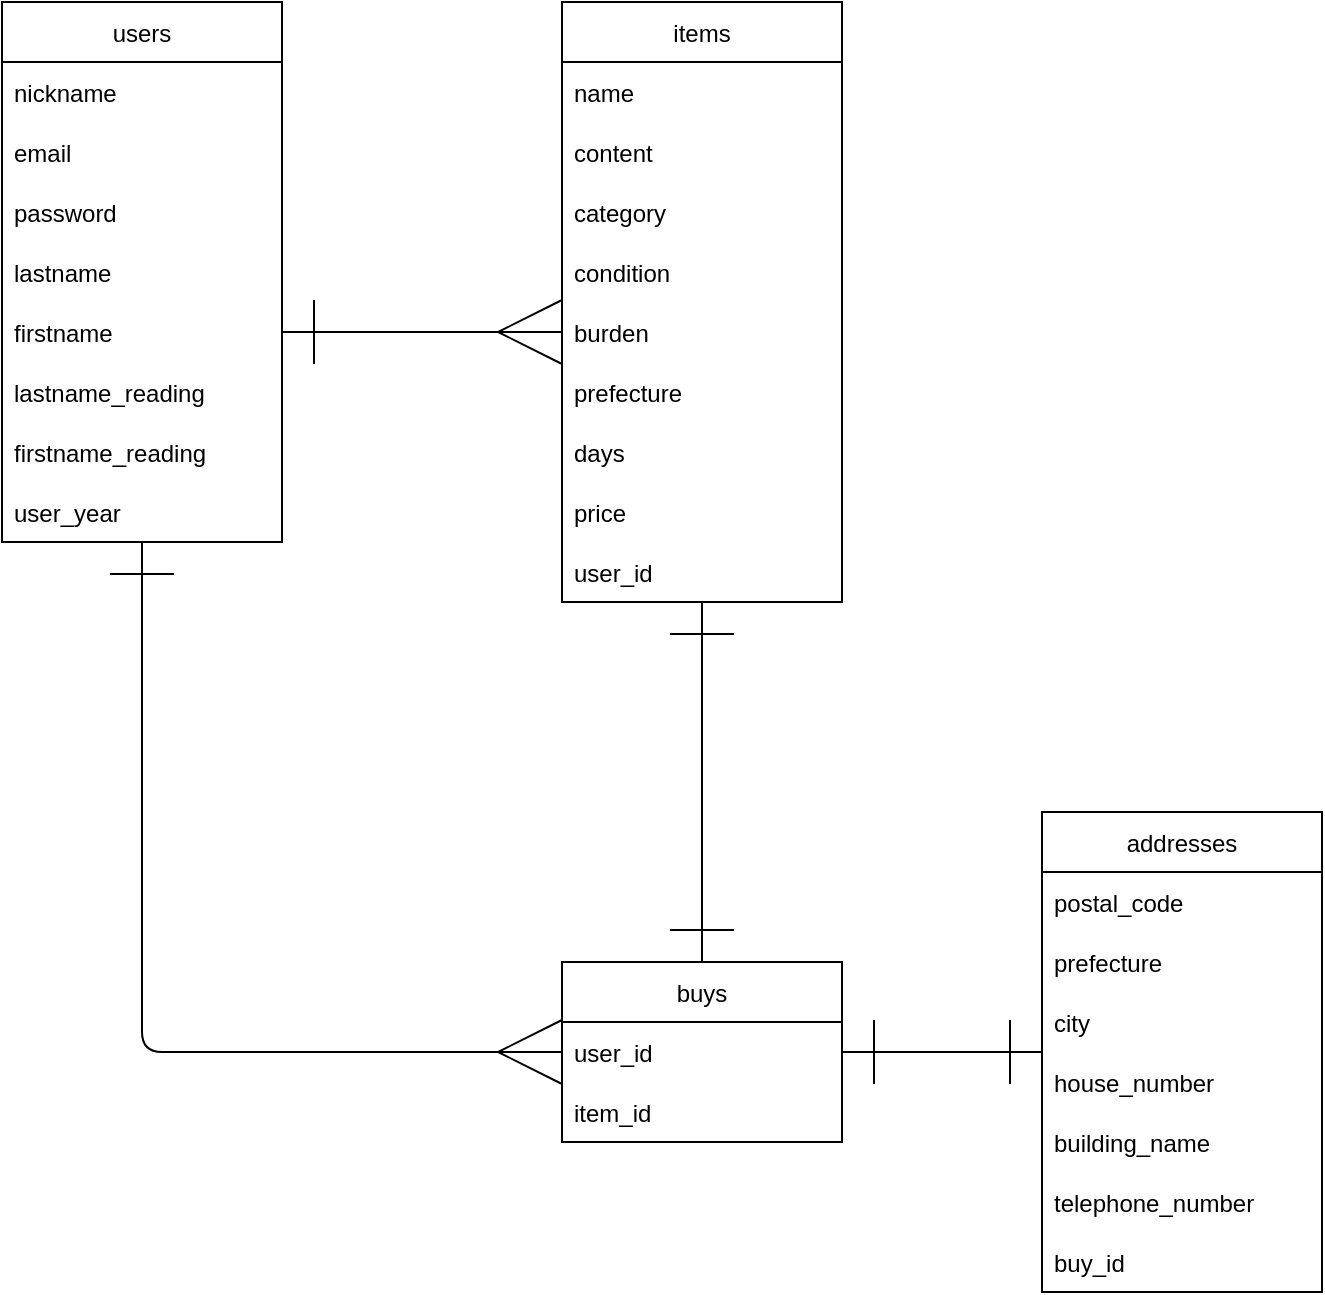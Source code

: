 <mxfile>
    <diagram id="JfenzSP4lyXiF8-6HFQ9" name="ページ1">
        <mxGraphModel dx="968" dy="830" grid="1" gridSize="10" guides="1" tooltips="1" connect="1" arrows="1" fold="1" page="1" pageScale="1" pageWidth="827" pageHeight="1169" math="0" shadow="0">
            <root>
                <mxCell id="0"/>
                <mxCell id="1" parent="0"/>
                <mxCell id="60" style="edgeStyle=orthogonalEdgeStyle;jumpSize=10;html=1;entryX=0;entryY=0.5;entryDx=0;entryDy=0;startArrow=ERone;startFill=0;endArrow=ERmany;endFill=0;startSize=30;endSize=30;" edge="1" parent="1" source="4" target="29">
                    <mxGeometry relative="1" as="geometry"/>
                </mxCell>
                <mxCell id="4" value="users" style="swimlane;fontStyle=0;childLayout=stackLayout;horizontal=1;startSize=30;horizontalStack=0;resizeParent=1;resizeParentMax=0;resizeLast=0;collapsible=1;marginBottom=0;" vertex="1" parent="1">
                    <mxGeometry x="120" y="50" width="140" height="270" as="geometry">
                        <mxRectangle x="30" y="170" width="60" height="30" as="alternateBounds"/>
                    </mxGeometry>
                </mxCell>
                <mxCell id="5" value="nickname" style="text;strokeColor=none;fillColor=none;align=left;verticalAlign=middle;spacingLeft=4;spacingRight=4;overflow=hidden;points=[[0,0.5],[1,0.5]];portConstraint=eastwest;rotatable=0;" vertex="1" parent="4">
                    <mxGeometry y="30" width="140" height="30" as="geometry"/>
                </mxCell>
                <mxCell id="6" value="email" style="text;strokeColor=none;fillColor=none;align=left;verticalAlign=middle;spacingLeft=4;spacingRight=4;overflow=hidden;points=[[0,0.5],[1,0.5]];portConstraint=eastwest;rotatable=0;" vertex="1" parent="4">
                    <mxGeometry y="60" width="140" height="30" as="geometry"/>
                </mxCell>
                <mxCell id="12" value="password" style="text;strokeColor=none;fillColor=none;align=left;verticalAlign=middle;spacingLeft=4;spacingRight=4;overflow=hidden;points=[[0,0.5],[1,0.5]];portConstraint=eastwest;rotatable=0;" vertex="1" parent="4">
                    <mxGeometry y="90" width="140" height="30" as="geometry"/>
                </mxCell>
                <mxCell id="13" value="lastname" style="text;strokeColor=none;fillColor=none;align=left;verticalAlign=middle;spacingLeft=4;spacingRight=4;overflow=hidden;points=[[0,0.5],[1,0.5]];portConstraint=eastwest;rotatable=0;" vertex="1" parent="4">
                    <mxGeometry y="120" width="140" height="30" as="geometry"/>
                </mxCell>
                <mxCell id="16" value="firstname" style="text;strokeColor=none;fillColor=none;align=left;verticalAlign=middle;spacingLeft=4;spacingRight=4;overflow=hidden;points=[[0,0.5],[1,0.5]];portConstraint=eastwest;rotatable=0;" vertex="1" parent="4">
                    <mxGeometry y="150" width="140" height="30" as="geometry"/>
                </mxCell>
                <mxCell id="15" value="lastname_reading" style="text;strokeColor=none;fillColor=none;align=left;verticalAlign=middle;spacingLeft=4;spacingRight=4;overflow=hidden;points=[[0,0.5],[1,0.5]];portConstraint=eastwest;rotatable=0;" vertex="1" parent="4">
                    <mxGeometry y="180" width="140" height="30" as="geometry"/>
                </mxCell>
                <mxCell id="17" value="firstname_reading" style="text;strokeColor=none;fillColor=none;align=left;verticalAlign=middle;spacingLeft=4;spacingRight=4;overflow=hidden;points=[[0,0.5],[1,0.5]];portConstraint=eastwest;rotatable=0;" vertex="1" parent="4">
                    <mxGeometry y="210" width="140" height="30" as="geometry"/>
                </mxCell>
                <mxCell id="18" value="user_year" style="text;strokeColor=none;fillColor=none;align=left;verticalAlign=middle;spacingLeft=4;spacingRight=4;overflow=hidden;points=[[0,0.5],[1,0.5]];portConstraint=eastwest;rotatable=0;" vertex="1" parent="4">
                    <mxGeometry y="240" width="140" height="30" as="geometry"/>
                </mxCell>
                <mxCell id="19" value="items" style="swimlane;fontStyle=0;childLayout=stackLayout;horizontal=1;startSize=30;horizontalStack=0;resizeParent=1;resizeParentMax=0;resizeLast=0;collapsible=1;marginBottom=0;" vertex="1" parent="1">
                    <mxGeometry x="400" y="50" width="140" height="300" as="geometry"/>
                </mxCell>
                <mxCell id="20" value="name" style="text;strokeColor=none;fillColor=none;align=left;verticalAlign=middle;spacingLeft=4;spacingRight=4;overflow=hidden;points=[[0,0.5],[1,0.5]];portConstraint=eastwest;rotatable=0;" vertex="1" parent="19">
                    <mxGeometry y="30" width="140" height="30" as="geometry"/>
                </mxCell>
                <mxCell id="21" value="content" style="text;strokeColor=none;fillColor=none;align=left;verticalAlign=middle;spacingLeft=4;spacingRight=4;overflow=hidden;points=[[0,0.5],[1,0.5]];portConstraint=eastwest;rotatable=0;" vertex="1" parent="19">
                    <mxGeometry y="60" width="140" height="30" as="geometry"/>
                </mxCell>
                <mxCell id="27" value="category" style="text;strokeColor=none;fillColor=none;align=left;verticalAlign=middle;spacingLeft=4;spacingRight=4;overflow=hidden;points=[[0,0.5],[1,0.5]];portConstraint=eastwest;rotatable=0;" vertex="1" parent="19">
                    <mxGeometry y="90" width="140" height="30" as="geometry"/>
                </mxCell>
                <mxCell id="26" value="condition" style="text;strokeColor=none;fillColor=none;align=left;verticalAlign=middle;spacingLeft=4;spacingRight=4;overflow=hidden;points=[[0,0.5],[1,0.5]];portConstraint=eastwest;rotatable=0;" vertex="1" parent="19">
                    <mxGeometry y="120" width="140" height="30" as="geometry"/>
                </mxCell>
                <mxCell id="22" value="burden" style="text;strokeColor=none;fillColor=none;align=left;verticalAlign=middle;spacingLeft=4;spacingRight=4;overflow=hidden;points=[[0,0.5],[1,0.5]];portConstraint=eastwest;rotatable=0;" vertex="1" parent="19">
                    <mxGeometry y="150" width="140" height="30" as="geometry"/>
                </mxCell>
                <mxCell id="23" value="prefecture" style="text;strokeColor=none;fillColor=none;align=left;verticalAlign=middle;spacingLeft=4;spacingRight=4;overflow=hidden;points=[[0,0.5],[1,0.5]];portConstraint=eastwest;rotatable=0;" vertex="1" parent="19">
                    <mxGeometry y="180" width="140" height="30" as="geometry"/>
                </mxCell>
                <mxCell id="24" value="days" style="text;strokeColor=none;fillColor=none;align=left;verticalAlign=middle;spacingLeft=4;spacingRight=4;overflow=hidden;points=[[0,0.5],[1,0.5]];portConstraint=eastwest;rotatable=0;" vertex="1" parent="19">
                    <mxGeometry y="210" width="140" height="30" as="geometry"/>
                </mxCell>
                <mxCell id="32" value="price" style="text;strokeColor=none;fillColor=none;align=left;verticalAlign=middle;spacingLeft=4;spacingRight=4;overflow=hidden;points=[[0,0.5],[1,0.5]];portConstraint=eastwest;rotatable=0;" vertex="1" parent="19">
                    <mxGeometry y="240" width="140" height="30" as="geometry"/>
                </mxCell>
                <mxCell id="25" value="user_id" style="text;strokeColor=none;fillColor=none;align=left;verticalAlign=middle;spacingLeft=4;spacingRight=4;overflow=hidden;points=[[0,0.5],[1,0.5]];portConstraint=eastwest;rotatable=0;" vertex="1" parent="19">
                    <mxGeometry y="270" width="140" height="30" as="geometry"/>
                </mxCell>
                <mxCell id="55" style="edgeStyle=orthogonalEdgeStyle;jumpSize=10;html=1;startArrow=ERone;startFill=0;endArrow=ERone;endFill=0;startSize=30;endSize=30;" edge="1" parent="1" source="28">
                    <mxGeometry relative="1" as="geometry">
                        <mxPoint x="470" y="350" as="targetPoint"/>
                    </mxGeometry>
                </mxCell>
                <mxCell id="61" style="edgeStyle=orthogonalEdgeStyle;jumpSize=10;html=1;startArrow=ERone;startFill=0;endArrow=ERone;endFill=0;startSize=30;endSize=30;" edge="1" parent="1" source="28">
                    <mxGeometry relative="1" as="geometry">
                        <mxPoint x="640" y="575" as="targetPoint"/>
                    </mxGeometry>
                </mxCell>
                <mxCell id="28" value="buys" style="swimlane;fontStyle=0;childLayout=stackLayout;horizontal=1;startSize=30;horizontalStack=0;resizeParent=1;resizeParentMax=0;resizeLast=0;collapsible=1;marginBottom=0;" vertex="1" parent="1">
                    <mxGeometry x="400" y="530" width="140" height="90" as="geometry"/>
                </mxCell>
                <mxCell id="29" value="user_id" style="text;strokeColor=none;fillColor=none;align=left;verticalAlign=middle;spacingLeft=4;spacingRight=4;overflow=hidden;points=[[0,0.5],[1,0.5]];portConstraint=eastwest;rotatable=0;" vertex="1" parent="28">
                    <mxGeometry y="30" width="140" height="30" as="geometry"/>
                </mxCell>
                <mxCell id="30" value="item_id" style="text;strokeColor=none;fillColor=none;align=left;verticalAlign=middle;spacingLeft=4;spacingRight=4;overflow=hidden;points=[[0,0.5],[1,0.5]];portConstraint=eastwest;rotatable=0;" vertex="1" parent="28">
                    <mxGeometry y="60" width="140" height="30" as="geometry"/>
                </mxCell>
                <mxCell id="35" value="addresses" style="swimlane;fontStyle=0;childLayout=stackLayout;horizontal=1;startSize=30;horizontalStack=0;resizeParent=1;resizeParentMax=0;resizeLast=0;collapsible=1;marginBottom=0;" vertex="1" parent="1">
                    <mxGeometry x="640" y="455" width="140" height="240" as="geometry"/>
                </mxCell>
                <mxCell id="36" value="postal_code" style="text;strokeColor=none;fillColor=none;align=left;verticalAlign=middle;spacingLeft=4;spacingRight=4;overflow=hidden;points=[[0,0.5],[1,0.5]];portConstraint=eastwest;rotatable=0;" vertex="1" parent="35">
                    <mxGeometry y="30" width="140" height="30" as="geometry"/>
                </mxCell>
                <mxCell id="37" value="prefecture" style="text;strokeColor=none;fillColor=none;align=left;verticalAlign=middle;spacingLeft=4;spacingRight=4;overflow=hidden;points=[[0,0.5],[1,0.5]];portConstraint=eastwest;rotatable=0;" vertex="1" parent="35">
                    <mxGeometry y="60" width="140" height="30" as="geometry"/>
                </mxCell>
                <mxCell id="42" value="city" style="text;strokeColor=none;fillColor=none;align=left;verticalAlign=middle;spacingLeft=4;spacingRight=4;overflow=hidden;points=[[0,0.5],[1,0.5]];portConstraint=eastwest;rotatable=0;" vertex="1" parent="35">
                    <mxGeometry y="90" width="140" height="30" as="geometry"/>
                </mxCell>
                <mxCell id="38" value="house_number" style="text;strokeColor=none;fillColor=none;align=left;verticalAlign=middle;spacingLeft=4;spacingRight=4;overflow=hidden;points=[[0,0.5],[1,0.5]];portConstraint=eastwest;rotatable=0;" vertex="1" parent="35">
                    <mxGeometry y="120" width="140" height="30" as="geometry"/>
                </mxCell>
                <mxCell id="39" value="building_name" style="text;strokeColor=none;fillColor=none;align=left;verticalAlign=middle;spacingLeft=4;spacingRight=4;overflow=hidden;points=[[0,0.5],[1,0.5]];portConstraint=eastwest;rotatable=0;" vertex="1" parent="35">
                    <mxGeometry y="150" width="140" height="30" as="geometry"/>
                </mxCell>
                <mxCell id="40" value="telephone_number" style="text;strokeColor=none;fillColor=none;align=left;verticalAlign=middle;spacingLeft=4;spacingRight=4;overflow=hidden;points=[[0,0.5],[1,0.5]];portConstraint=eastwest;rotatable=0;" vertex="1" parent="35">
                    <mxGeometry y="180" width="140" height="30" as="geometry"/>
                </mxCell>
                <mxCell id="41" value="buy_id" style="text;strokeColor=none;fillColor=none;align=left;verticalAlign=middle;spacingLeft=4;spacingRight=4;overflow=hidden;points=[[0,0.5],[1,0.5]];portConstraint=eastwest;rotatable=0;" vertex="1" parent="35">
                    <mxGeometry y="210" width="140" height="30" as="geometry"/>
                </mxCell>
                <mxCell id="52" value="" style="fontSize=12;html=1;endArrow=ERmany;startArrow=ERone;endSize=30;startSize=30;startFill=0;endFill=0;exitX=1;exitY=0.5;exitDx=0;exitDy=0;entryX=0;entryY=0.5;entryDx=0;entryDy=0;" edge="1" parent="1" source="16" target="22">
                    <mxGeometry width="100" height="100" relative="1" as="geometry">
                        <mxPoint x="280" y="200" as="sourcePoint"/>
                        <mxPoint x="460" y="220" as="targetPoint"/>
                    </mxGeometry>
                </mxCell>
            </root>
        </mxGraphModel>
    </diagram>
</mxfile>